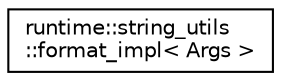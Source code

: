 digraph "Graphical Class Hierarchy"
{
 // LATEX_PDF_SIZE
  edge [fontname="Helvetica",fontsize="10",labelfontname="Helvetica",labelfontsize="10"];
  node [fontname="Helvetica",fontsize="10",shape=record];
  rankdir="LR";
  Node0 [label="runtime::string_utils\l::format_impl\< Args \>",height=0.2,width=0.4,color="black", fillcolor="white", style="filled",URL="$structruntime_1_1string__utils_1_1format__impl.html",tooltip=" "];
}
